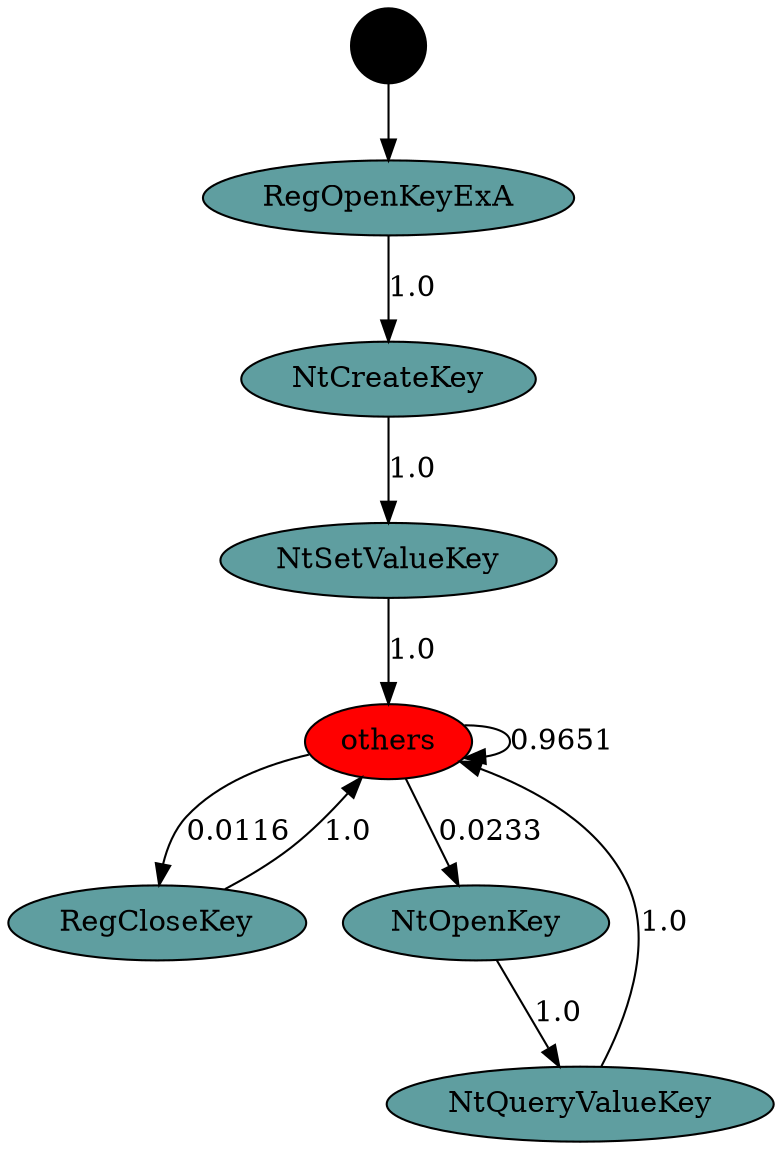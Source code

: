digraph "./API_PER_CATEGORY/RegSetValue.exe_7232_Registry_API_per_Category_Transition_Matrix" {
	RegOpenKeyExA [label=RegOpenKeyExA fillcolor=cadetblue style=filled]
	NtCreateKey [label=NtCreateKey fillcolor=cadetblue style=filled]
	RegOpenKeyExA -> NtCreateKey [label=1.0]
	Start [label="" fillcolor=black fontcolor=white shape=circle style=filled]
	Start -> RegOpenKeyExA
	NtCreateKey [label=NtCreateKey fillcolor=cadetblue style=filled]
	NtSetValueKey [label=NtSetValueKey fillcolor=cadetblue style=filled]
	NtCreateKey -> NtSetValueKey [label=1.0]
	NtSetValueKey [label=NtSetValueKey fillcolor=cadetblue style=filled]
	others [label=others fillcolor=red style=filled]
	NtSetValueKey -> others [label=1.0]
	others [label=others fillcolor=red style=filled]
	others [label=others fillcolor=red style=filled]
	others -> others [label=0.9651]
	others [label=others fillcolor=red style=filled]
	RegCloseKey [label=RegCloseKey fillcolor=cadetblue style=filled]
	others -> RegCloseKey [label=0.0116]
	others [label=others fillcolor=red style=filled]
	NtOpenKey [label=NtOpenKey fillcolor=cadetblue style=filled]
	others -> NtOpenKey [label=0.0233]
	RegCloseKey [label=RegCloseKey fillcolor=cadetblue style=filled]
	others [label=others fillcolor=red style=filled]
	RegCloseKey -> others [label=1.0]
	NtOpenKey [label=NtOpenKey fillcolor=cadetblue style=filled]
	NtQueryValueKey [label=NtQueryValueKey fillcolor=cadetblue style=filled]
	NtOpenKey -> NtQueryValueKey [label=1.0]
	NtQueryValueKey [label=NtQueryValueKey fillcolor=cadetblue style=filled]
	others [label=others fillcolor=red style=filled]
	NtQueryValueKey -> others [label=1.0]
}
